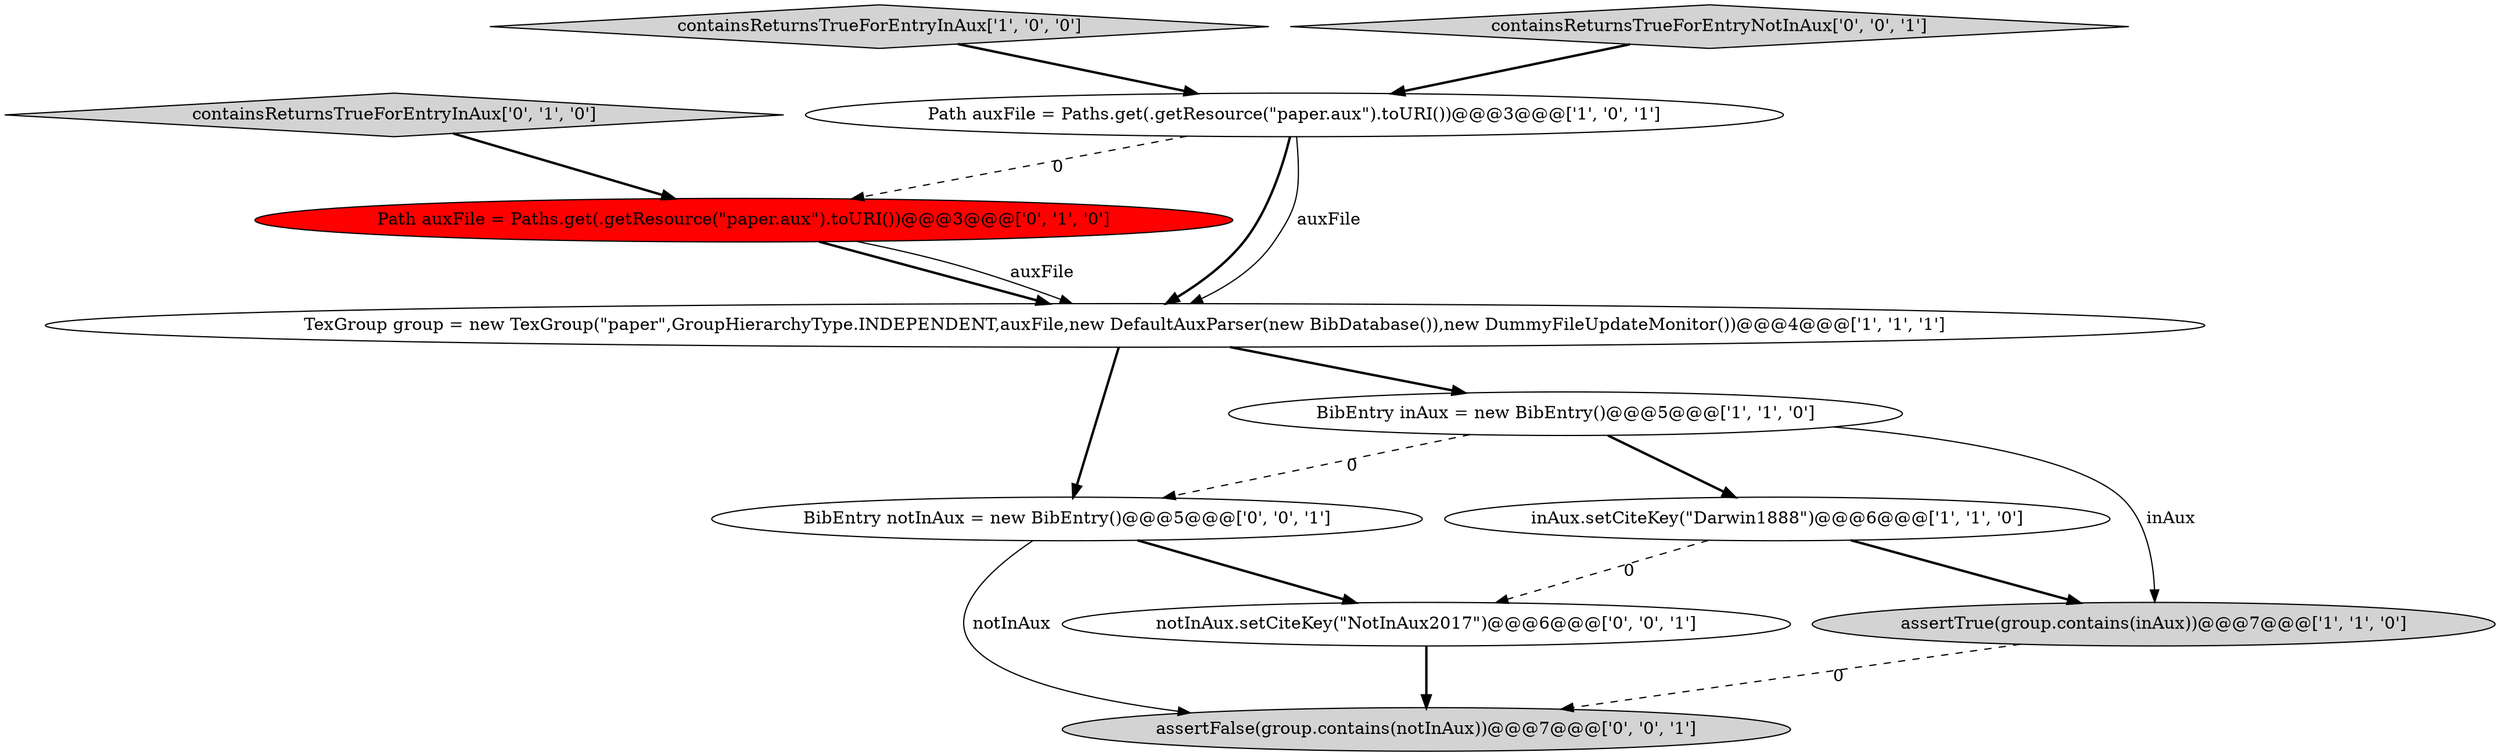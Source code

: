 digraph {
5 [style = filled, label = "TexGroup group = new TexGroup(\"paper\",GroupHierarchyType.INDEPENDENT,auxFile,new DefaultAuxParser(new BibDatabase()),new DummyFileUpdateMonitor())@@@4@@@['1', '1', '1']", fillcolor = white, shape = ellipse image = "AAA0AAABBB1BBB"];
2 [style = filled, label = "containsReturnsTrueForEntryInAux['1', '0', '0']", fillcolor = lightgray, shape = diamond image = "AAA0AAABBB1BBB"];
8 [style = filled, label = "BibEntry notInAux = new BibEntry()@@@5@@@['0', '0', '1']", fillcolor = white, shape = ellipse image = "AAA0AAABBB3BBB"];
0 [style = filled, label = "inAux.setCiteKey(\"Darwin1888\")@@@6@@@['1', '1', '0']", fillcolor = white, shape = ellipse image = "AAA0AAABBB1BBB"];
3 [style = filled, label = "BibEntry inAux = new BibEntry()@@@5@@@['1', '1', '0']", fillcolor = white, shape = ellipse image = "AAA0AAABBB1BBB"];
9 [style = filled, label = "containsReturnsTrueForEntryNotInAux['0', '0', '1']", fillcolor = lightgray, shape = diamond image = "AAA0AAABBB3BBB"];
10 [style = filled, label = "assertFalse(group.contains(notInAux))@@@7@@@['0', '0', '1']", fillcolor = lightgray, shape = ellipse image = "AAA0AAABBB3BBB"];
1 [style = filled, label = "Path auxFile = Paths.get(.getResource(\"paper.aux\").toURI())@@@3@@@['1', '0', '1']", fillcolor = white, shape = ellipse image = "AAA0AAABBB1BBB"];
6 [style = filled, label = "Path auxFile = Paths.get(.getResource(\"paper.aux\").toURI())@@@3@@@['0', '1', '0']", fillcolor = red, shape = ellipse image = "AAA1AAABBB2BBB"];
11 [style = filled, label = "notInAux.setCiteKey(\"NotInAux2017\")@@@6@@@['0', '0', '1']", fillcolor = white, shape = ellipse image = "AAA0AAABBB3BBB"];
4 [style = filled, label = "assertTrue(group.contains(inAux))@@@7@@@['1', '1', '0']", fillcolor = lightgray, shape = ellipse image = "AAA0AAABBB1BBB"];
7 [style = filled, label = "containsReturnsTrueForEntryInAux['0', '1', '0']", fillcolor = lightgray, shape = diamond image = "AAA0AAABBB2BBB"];
1->5 [style = bold, label=""];
5->3 [style = bold, label=""];
3->8 [style = dashed, label="0"];
8->10 [style = solid, label="notInAux"];
5->8 [style = bold, label=""];
6->5 [style = bold, label=""];
0->11 [style = dashed, label="0"];
1->5 [style = solid, label="auxFile"];
3->4 [style = solid, label="inAux"];
9->1 [style = bold, label=""];
4->10 [style = dashed, label="0"];
0->4 [style = bold, label=""];
8->11 [style = bold, label=""];
6->5 [style = solid, label="auxFile"];
11->10 [style = bold, label=""];
2->1 [style = bold, label=""];
1->6 [style = dashed, label="0"];
3->0 [style = bold, label=""];
7->6 [style = bold, label=""];
}
